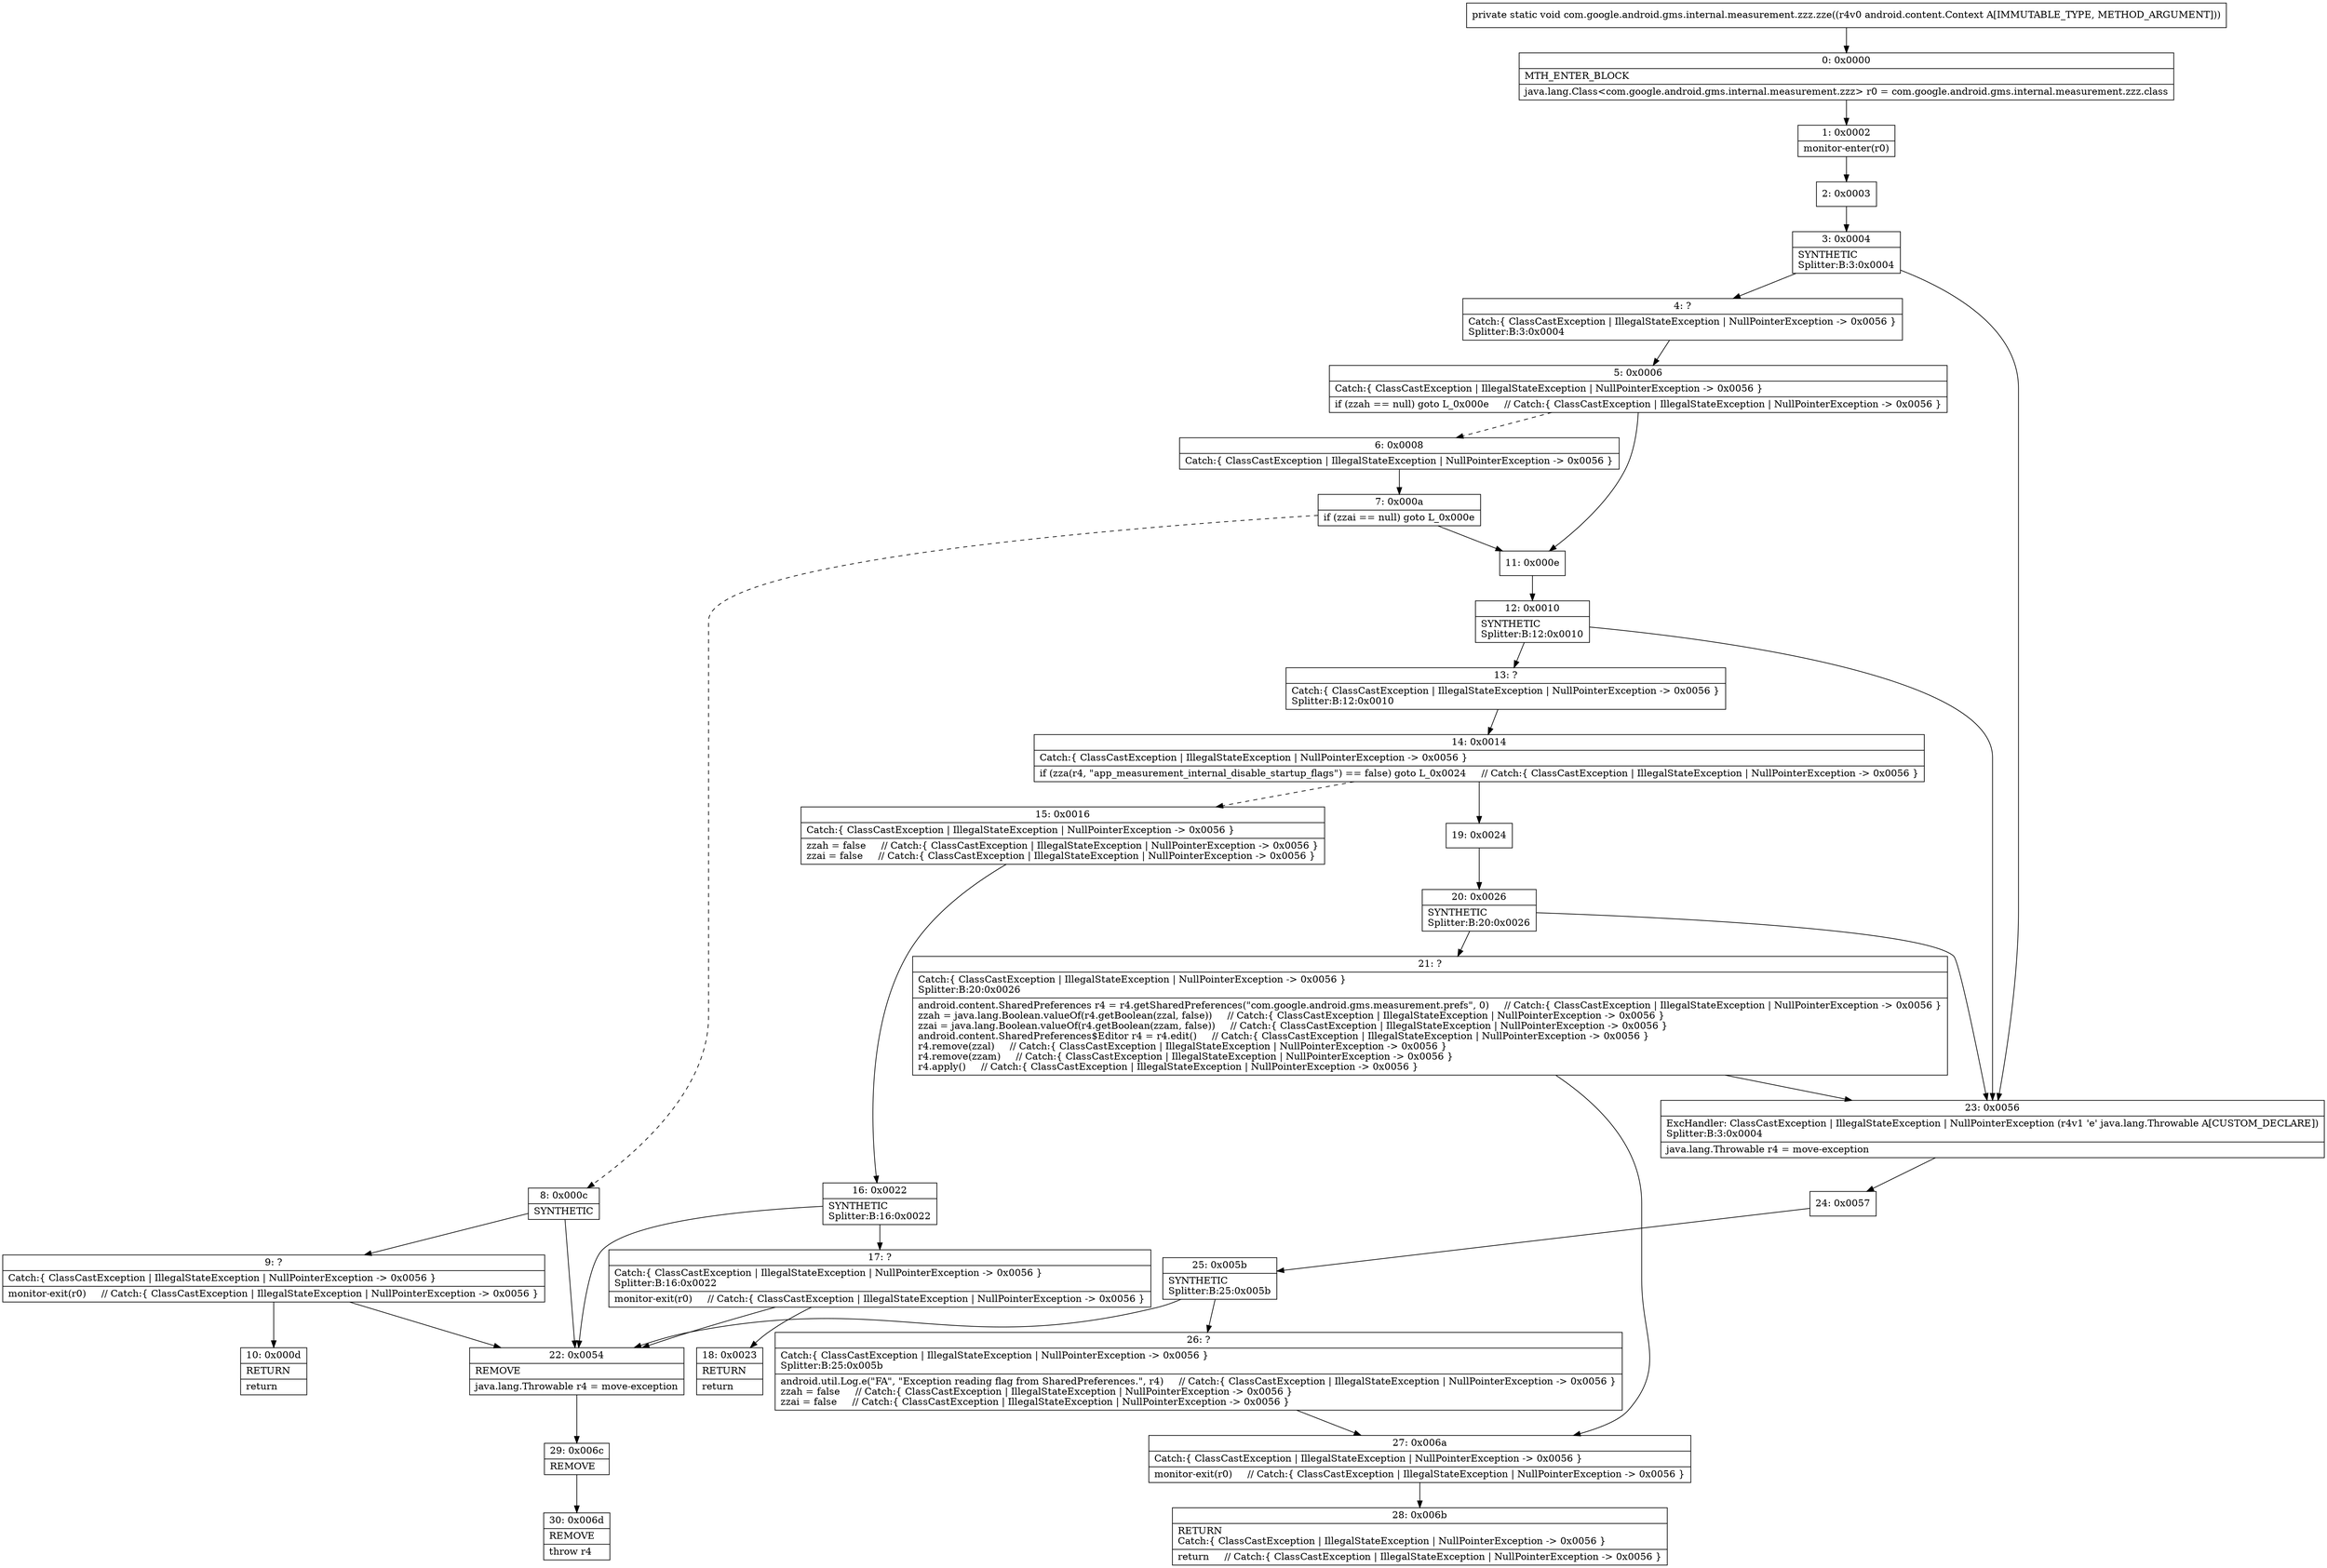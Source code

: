 digraph "CFG forcom.google.android.gms.internal.measurement.zzz.zze(Landroid\/content\/Context;)V" {
Node_0 [shape=record,label="{0\:\ 0x0000|MTH_ENTER_BLOCK\l|java.lang.Class\<com.google.android.gms.internal.measurement.zzz\> r0 = com.google.android.gms.internal.measurement.zzz.class\l}"];
Node_1 [shape=record,label="{1\:\ 0x0002|monitor\-enter(r0)\l}"];
Node_2 [shape=record,label="{2\:\ 0x0003}"];
Node_3 [shape=record,label="{3\:\ 0x0004|SYNTHETIC\lSplitter:B:3:0x0004\l}"];
Node_4 [shape=record,label="{4\:\ ?|Catch:\{ ClassCastException \| IllegalStateException \| NullPointerException \-\> 0x0056 \}\lSplitter:B:3:0x0004\l}"];
Node_5 [shape=record,label="{5\:\ 0x0006|Catch:\{ ClassCastException \| IllegalStateException \| NullPointerException \-\> 0x0056 \}\l|if (zzah == null) goto L_0x000e     \/\/ Catch:\{ ClassCastException \| IllegalStateException \| NullPointerException \-\> 0x0056 \}\l}"];
Node_6 [shape=record,label="{6\:\ 0x0008|Catch:\{ ClassCastException \| IllegalStateException \| NullPointerException \-\> 0x0056 \}\l}"];
Node_7 [shape=record,label="{7\:\ 0x000a|if (zzai == null) goto L_0x000e\l}"];
Node_8 [shape=record,label="{8\:\ 0x000c|SYNTHETIC\l}"];
Node_9 [shape=record,label="{9\:\ ?|Catch:\{ ClassCastException \| IllegalStateException \| NullPointerException \-\> 0x0056 \}\l|monitor\-exit(r0)     \/\/ Catch:\{ ClassCastException \| IllegalStateException \| NullPointerException \-\> 0x0056 \}\l}"];
Node_10 [shape=record,label="{10\:\ 0x000d|RETURN\l|return\l}"];
Node_11 [shape=record,label="{11\:\ 0x000e}"];
Node_12 [shape=record,label="{12\:\ 0x0010|SYNTHETIC\lSplitter:B:12:0x0010\l}"];
Node_13 [shape=record,label="{13\:\ ?|Catch:\{ ClassCastException \| IllegalStateException \| NullPointerException \-\> 0x0056 \}\lSplitter:B:12:0x0010\l}"];
Node_14 [shape=record,label="{14\:\ 0x0014|Catch:\{ ClassCastException \| IllegalStateException \| NullPointerException \-\> 0x0056 \}\l|if (zza(r4, \"app_measurement_internal_disable_startup_flags\") == false) goto L_0x0024     \/\/ Catch:\{ ClassCastException \| IllegalStateException \| NullPointerException \-\> 0x0056 \}\l}"];
Node_15 [shape=record,label="{15\:\ 0x0016|Catch:\{ ClassCastException \| IllegalStateException \| NullPointerException \-\> 0x0056 \}\l|zzah = false     \/\/ Catch:\{ ClassCastException \| IllegalStateException \| NullPointerException \-\> 0x0056 \}\lzzai = false     \/\/ Catch:\{ ClassCastException \| IllegalStateException \| NullPointerException \-\> 0x0056 \}\l}"];
Node_16 [shape=record,label="{16\:\ 0x0022|SYNTHETIC\lSplitter:B:16:0x0022\l}"];
Node_17 [shape=record,label="{17\:\ ?|Catch:\{ ClassCastException \| IllegalStateException \| NullPointerException \-\> 0x0056 \}\lSplitter:B:16:0x0022\l|monitor\-exit(r0)     \/\/ Catch:\{ ClassCastException \| IllegalStateException \| NullPointerException \-\> 0x0056 \}\l}"];
Node_18 [shape=record,label="{18\:\ 0x0023|RETURN\l|return\l}"];
Node_19 [shape=record,label="{19\:\ 0x0024}"];
Node_20 [shape=record,label="{20\:\ 0x0026|SYNTHETIC\lSplitter:B:20:0x0026\l}"];
Node_21 [shape=record,label="{21\:\ ?|Catch:\{ ClassCastException \| IllegalStateException \| NullPointerException \-\> 0x0056 \}\lSplitter:B:20:0x0026\l|android.content.SharedPreferences r4 = r4.getSharedPreferences(\"com.google.android.gms.measurement.prefs\", 0)     \/\/ Catch:\{ ClassCastException \| IllegalStateException \| NullPointerException \-\> 0x0056 \}\lzzah = java.lang.Boolean.valueOf(r4.getBoolean(zzal, false))     \/\/ Catch:\{ ClassCastException \| IllegalStateException \| NullPointerException \-\> 0x0056 \}\lzzai = java.lang.Boolean.valueOf(r4.getBoolean(zzam, false))     \/\/ Catch:\{ ClassCastException \| IllegalStateException \| NullPointerException \-\> 0x0056 \}\landroid.content.SharedPreferences$Editor r4 = r4.edit()     \/\/ Catch:\{ ClassCastException \| IllegalStateException \| NullPointerException \-\> 0x0056 \}\lr4.remove(zzal)     \/\/ Catch:\{ ClassCastException \| IllegalStateException \| NullPointerException \-\> 0x0056 \}\lr4.remove(zzam)     \/\/ Catch:\{ ClassCastException \| IllegalStateException \| NullPointerException \-\> 0x0056 \}\lr4.apply()     \/\/ Catch:\{ ClassCastException \| IllegalStateException \| NullPointerException \-\> 0x0056 \}\l}"];
Node_22 [shape=record,label="{22\:\ 0x0054|REMOVE\l|java.lang.Throwable r4 = move\-exception\l}"];
Node_23 [shape=record,label="{23\:\ 0x0056|ExcHandler: ClassCastException \| IllegalStateException \| NullPointerException (r4v1 'e' java.lang.Throwable A[CUSTOM_DECLARE])\lSplitter:B:3:0x0004\l|java.lang.Throwable r4 = move\-exception\l}"];
Node_24 [shape=record,label="{24\:\ 0x0057}"];
Node_25 [shape=record,label="{25\:\ 0x005b|SYNTHETIC\lSplitter:B:25:0x005b\l}"];
Node_26 [shape=record,label="{26\:\ ?|Catch:\{ ClassCastException \| IllegalStateException \| NullPointerException \-\> 0x0056 \}\lSplitter:B:25:0x005b\l|android.util.Log.e(\"FA\", \"Exception reading flag from SharedPreferences.\", r4)     \/\/ Catch:\{ ClassCastException \| IllegalStateException \| NullPointerException \-\> 0x0056 \}\lzzah = false     \/\/ Catch:\{ ClassCastException \| IllegalStateException \| NullPointerException \-\> 0x0056 \}\lzzai = false     \/\/ Catch:\{ ClassCastException \| IllegalStateException \| NullPointerException \-\> 0x0056 \}\l}"];
Node_27 [shape=record,label="{27\:\ 0x006a|Catch:\{ ClassCastException \| IllegalStateException \| NullPointerException \-\> 0x0056 \}\l|monitor\-exit(r0)     \/\/ Catch:\{ ClassCastException \| IllegalStateException \| NullPointerException \-\> 0x0056 \}\l}"];
Node_28 [shape=record,label="{28\:\ 0x006b|RETURN\lCatch:\{ ClassCastException \| IllegalStateException \| NullPointerException \-\> 0x0056 \}\l|return     \/\/ Catch:\{ ClassCastException \| IllegalStateException \| NullPointerException \-\> 0x0056 \}\l}"];
Node_29 [shape=record,label="{29\:\ 0x006c|REMOVE\l}"];
Node_30 [shape=record,label="{30\:\ 0x006d|REMOVE\l|throw r4\l}"];
MethodNode[shape=record,label="{private static void com.google.android.gms.internal.measurement.zzz.zze((r4v0 android.content.Context A[IMMUTABLE_TYPE, METHOD_ARGUMENT])) }"];
MethodNode -> Node_0;
Node_0 -> Node_1;
Node_1 -> Node_2;
Node_2 -> Node_3;
Node_3 -> Node_4;
Node_3 -> Node_23;
Node_4 -> Node_5;
Node_5 -> Node_6[style=dashed];
Node_5 -> Node_11;
Node_6 -> Node_7;
Node_7 -> Node_8[style=dashed];
Node_7 -> Node_11;
Node_8 -> Node_9;
Node_8 -> Node_22;
Node_9 -> Node_10;
Node_9 -> Node_22;
Node_11 -> Node_12;
Node_12 -> Node_13;
Node_12 -> Node_23;
Node_13 -> Node_14;
Node_14 -> Node_15[style=dashed];
Node_14 -> Node_19;
Node_15 -> Node_16;
Node_16 -> Node_17;
Node_16 -> Node_22;
Node_17 -> Node_18;
Node_17 -> Node_22;
Node_19 -> Node_20;
Node_20 -> Node_21;
Node_20 -> Node_23;
Node_21 -> Node_23;
Node_21 -> Node_27;
Node_22 -> Node_29;
Node_23 -> Node_24;
Node_24 -> Node_25;
Node_25 -> Node_26;
Node_25 -> Node_22;
Node_26 -> Node_27;
Node_27 -> Node_28;
Node_29 -> Node_30;
}

